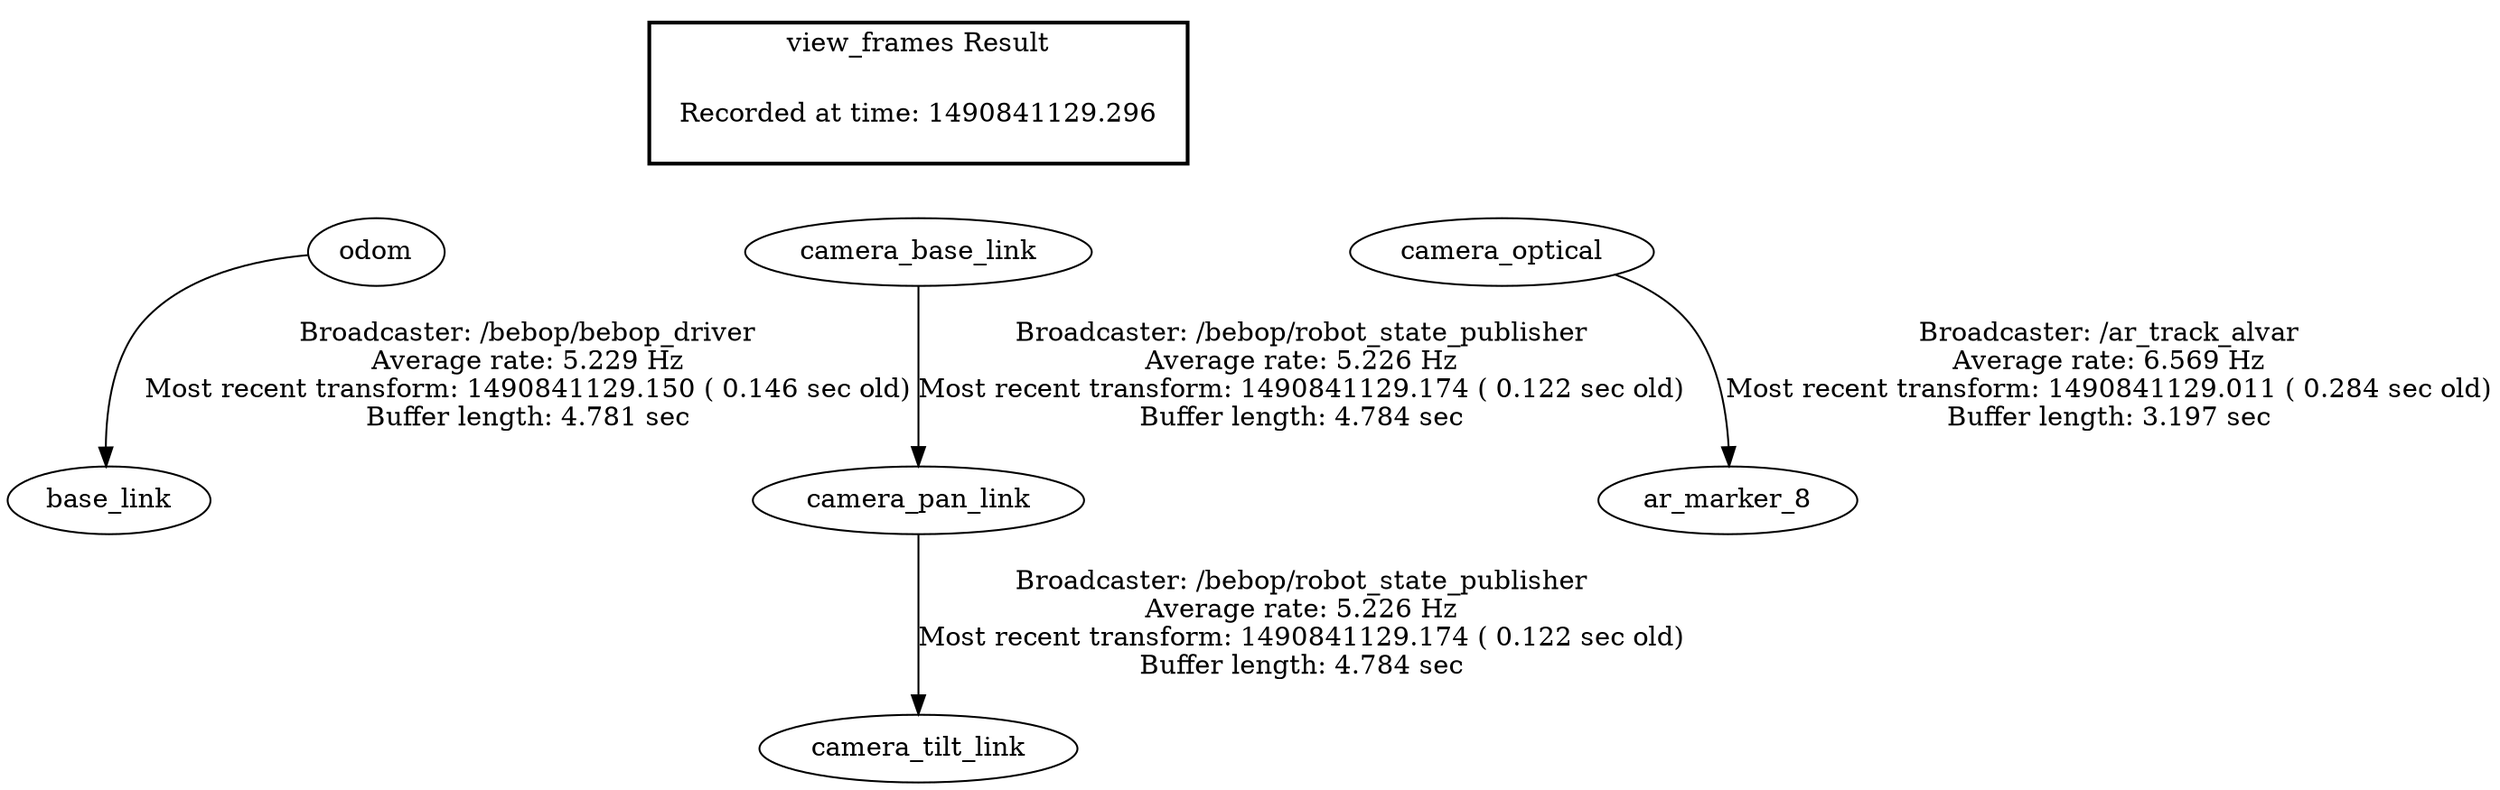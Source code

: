 digraph G {
"odom" -> "base_link"[label="Broadcaster: /bebop/bebop_driver\nAverage rate: 5.229 Hz\nMost recent transform: 1490841129.150 ( 0.146 sec old)\nBuffer length: 4.781 sec\n"];
"camera_base_link" -> "camera_pan_link"[label="Broadcaster: /bebop/robot_state_publisher\nAverage rate: 5.226 Hz\nMost recent transform: 1490841129.174 ( 0.122 sec old)\nBuffer length: 4.784 sec\n"];
"camera_pan_link" -> "camera_tilt_link"[label="Broadcaster: /bebop/robot_state_publisher\nAverage rate: 5.226 Hz\nMost recent transform: 1490841129.174 ( 0.122 sec old)\nBuffer length: 4.784 sec\n"];
"camera_optical" -> "ar_marker_8"[label="Broadcaster: /ar_track_alvar\nAverage rate: 6.569 Hz\nMost recent transform: 1490841129.011 ( 0.284 sec old)\nBuffer length: 3.197 sec\n"];
edge [style=invis];
 subgraph cluster_legend { style=bold; color=black; label ="view_frames Result";
"Recorded at time: 1490841129.296"[ shape=plaintext ] ;
 }->"odom";
edge [style=invis];
 subgraph cluster_legend { style=bold; color=black; label ="view_frames Result";
"Recorded at time: 1490841129.296"[ shape=plaintext ] ;
 }->"camera_base_link";
edge [style=invis];
 subgraph cluster_legend { style=bold; color=black; label ="view_frames Result";
"Recorded at time: 1490841129.296"[ shape=plaintext ] ;
 }->"camera_optical";
}